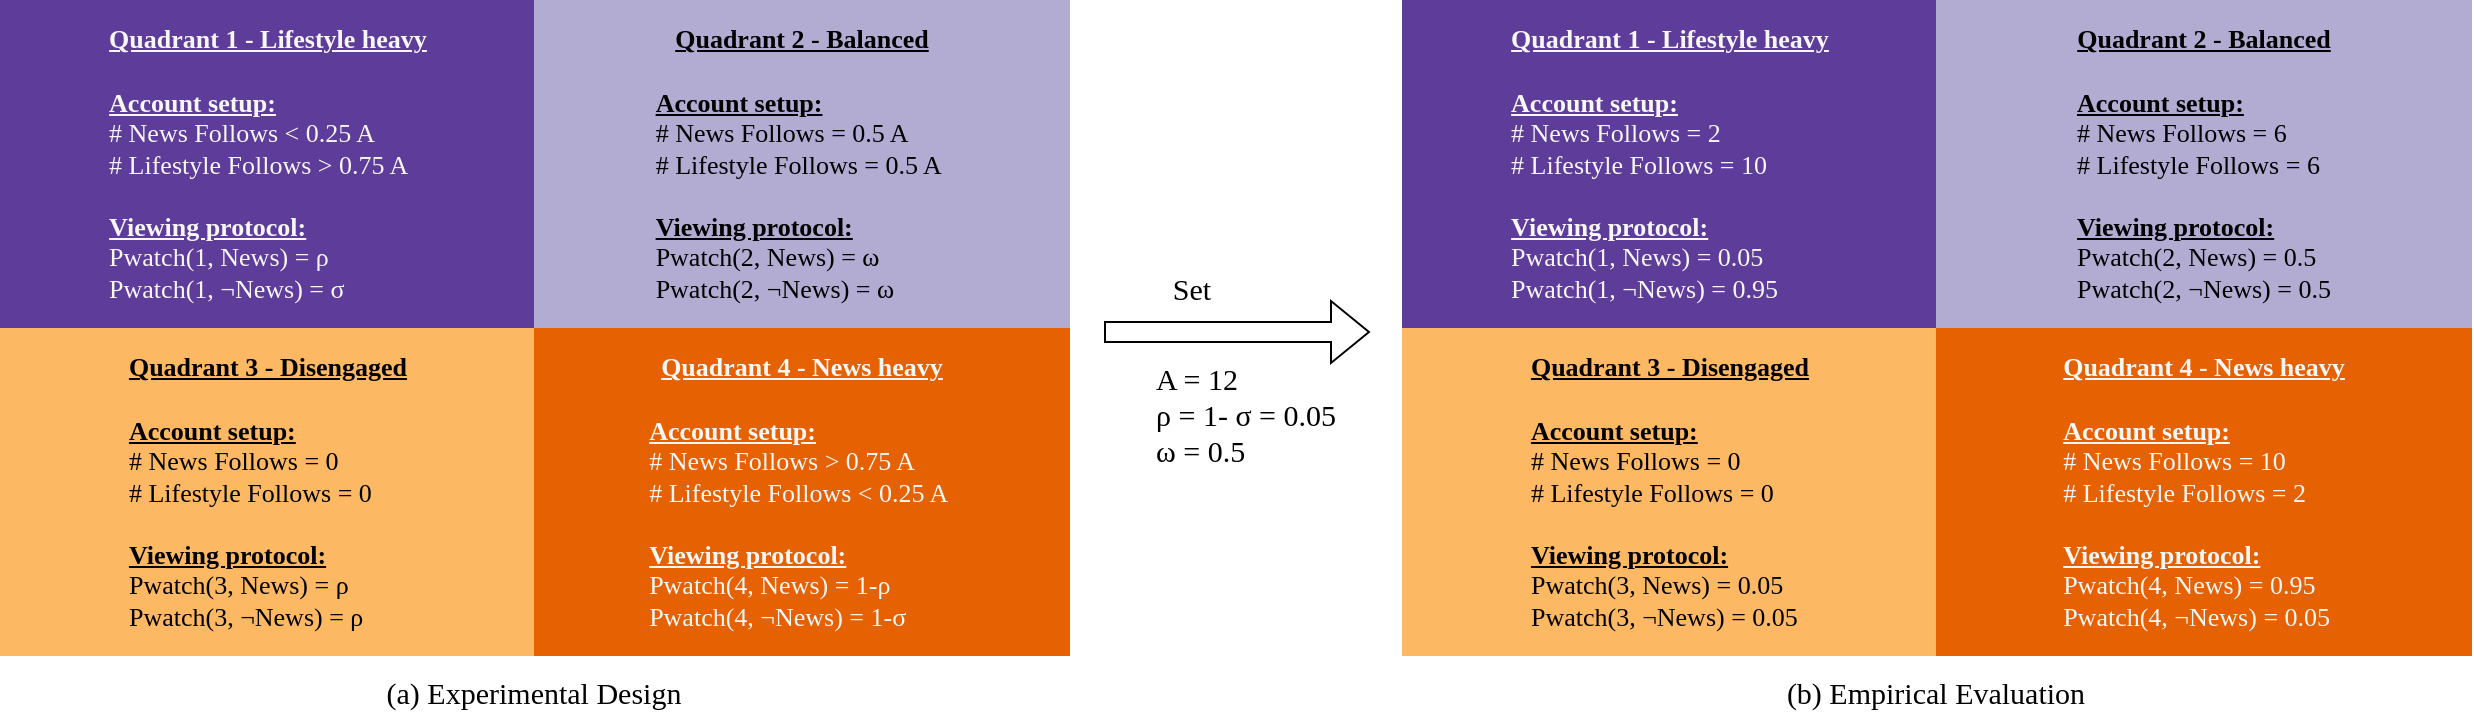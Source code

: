 <mxfile version="26.2.14">
  <diagram name="Page-1" id="hRr5kimbQxW6g2onVM2X">
    <mxGraphModel dx="1234" dy="832" grid="1" gridSize="1" guides="1" tooltips="1" connect="1" arrows="1" fold="1" page="1" pageScale="1" pageWidth="850" pageHeight="1100" math="0" shadow="0" adaptiveColors="auto">
      <root>
        <mxCell id="0" />
        <mxCell id="1" parent="0" />
        <mxCell id="ILlvKbUS54B9NnVb6DW4-1" value="&lt;u&gt;&lt;b&gt;Quadrant 1 - Lifestyle heavy&lt;/b&gt;&lt;/u&gt;&lt;div&gt;&lt;u&gt;&lt;br&gt;&lt;/u&gt;&lt;/div&gt;&lt;div&gt;&lt;div style=&quot;text-align: left;&quot;&gt;&lt;u&gt;&lt;b&gt;Account setup:&lt;/b&gt;&lt;/u&gt;&lt;/div&gt;&lt;div style=&quot;text-align: left;&quot;&gt;# News Follows &amp;lt; 0.25 A&lt;/div&gt;&lt;div&gt;&lt;div style=&quot;text-align: left;&quot;&gt;# Lifestyle Follows &amp;gt; 0.75 A&lt;/div&gt;&lt;div style=&quot;text-align: left;&quot;&gt;&lt;br&gt;&lt;/div&gt;&lt;div style=&quot;text-align: left;&quot;&gt;&lt;u&gt;&lt;b&gt;Viewing protocol:&lt;/b&gt;&lt;/u&gt;&lt;/div&gt;&lt;div style=&quot;text-align: left;&quot;&gt;Pwatch(1, News) =&amp;nbsp;ρ&lt;br&gt;&lt;/div&gt;&lt;/div&gt;&lt;div style=&quot;text-align: left;&quot;&gt;Pwatch(1,&amp;nbsp;&lt;span&gt;¬&lt;/span&gt;News) =&amp;nbsp;&lt;span&gt;σ&lt;/span&gt;&lt;/div&gt;&lt;/div&gt;" style="rounded=0;whiteSpace=wrap;html=1;fillColor=#5E3C99;strokeColor=none;fontColor=#F7F7F7;fontFamily=Times New Roman;fontSize=13;" vertex="1" parent="1">
          <mxGeometry x="16" y="11" width="268" height="164" as="geometry" />
        </mxCell>
        <mxCell id="ILlvKbUS54B9NnVb6DW4-2" value="&lt;u style=&quot;caret-color: rgb(247, 247, 247);&quot;&gt;&lt;b&gt;Quadrant 2 - Balanced&lt;/b&gt;&lt;/u&gt;&lt;div style=&quot;caret-color: rgb(247, 247, 247);&quot;&gt;&lt;u&gt;&lt;br&gt;&lt;/u&gt;&lt;/div&gt;&lt;div style=&quot;caret-color: rgb(247, 247, 247);&quot;&gt;&lt;div style=&quot;text-align: left;&quot;&gt;&lt;u&gt;&lt;b&gt;Account setup:&lt;/b&gt;&lt;/u&gt;&lt;/div&gt;&lt;div style=&quot;text-align: left;&quot;&gt;&lt;span&gt;# News Follows = 0.5 A&lt;/span&gt;&lt;/div&gt;&lt;div&gt;&lt;div style=&quot;text-align: left;&quot;&gt;&lt;span&gt;# Lifestyle Follows = 0.5 A&amp;nbsp;&lt;/span&gt;&lt;/div&gt;&lt;div style=&quot;text-align: left;&quot;&gt;&lt;span&gt;&lt;br&gt;&lt;/span&gt;&lt;/div&gt;&lt;div style=&quot;text-align: left;&quot;&gt;&lt;u&gt;&lt;b&gt;Viewing protocol:&lt;/b&gt;&lt;/u&gt;&lt;/div&gt;&lt;div style=&quot;text-align: left;&quot;&gt;Pwatch(2, News) =&amp;nbsp;ω&lt;br&gt;&lt;/div&gt;&lt;/div&gt;&lt;div style=&quot;text-align: left;&quot;&gt;&lt;span&gt;Pwatch(2,&amp;nbsp;¬News) =&amp;nbsp;&lt;/span&gt;ω&lt;/div&gt;&lt;/div&gt;" style="rounded=0;whiteSpace=wrap;html=1;fillColor=#B2ABD2;strokeColor=none;fontColor=#000000;fontFamily=Times New Roman;fontSize=13;" vertex="1" parent="1">
          <mxGeometry x="283" y="11" width="268" height="164" as="geometry" />
        </mxCell>
        <mxCell id="ILlvKbUS54B9NnVb6DW4-3" value="&lt;u style=&quot;caret-color: rgb(247, 247, 247);&quot;&gt;&lt;b&gt;Quadrant 3 - Disengaged&lt;/b&gt;&lt;/u&gt;&lt;div style=&quot;caret-color: rgb(247, 247, 247);&quot;&gt;&lt;u&gt;&lt;br&gt;&lt;/u&gt;&lt;/div&gt;&lt;div style=&quot;caret-color: rgb(247, 247, 247);&quot;&gt;&lt;div style=&quot;text-align: left;&quot;&gt;&lt;u&gt;&lt;b&gt;Account setup:&lt;/b&gt;&lt;/u&gt;&lt;/div&gt;&lt;div style=&quot;text-align: left;&quot;&gt;# News Follows = 0&lt;/div&gt;&lt;div&gt;&lt;div style=&quot;text-align: left;&quot;&gt;# Lifestyle Follows = 0&lt;/div&gt;&lt;div style=&quot;text-align: left;&quot;&gt;&lt;br&gt;&lt;/div&gt;&lt;div style=&quot;text-align: left;&quot;&gt;&lt;u&gt;&lt;b&gt;Viewing protocol:&lt;/b&gt;&lt;/u&gt;&lt;/div&gt;&lt;div style=&quot;text-align: left;&quot;&gt;Pwatch(3, News) =&amp;nbsp;ρ&lt;br&gt;&lt;/div&gt;&lt;/div&gt;&lt;div style=&quot;text-align: left;&quot;&gt;Pwatch(3,&amp;nbsp;¬News) = ρ&lt;/div&gt;&lt;/div&gt;" style="rounded=0;whiteSpace=wrap;html=1;fillColor=#FDB863;strokeColor=none;fontColor=#000000;fontFamily=Times New Roman;fontSize=13;" vertex="1" parent="1">
          <mxGeometry x="16" y="175" width="268" height="164" as="geometry" />
        </mxCell>
        <mxCell id="ILlvKbUS54B9NnVb6DW4-4" value="&lt;u&gt;&lt;b&gt;Quadrant 4 - News heavy&lt;/b&gt;&lt;/u&gt;&lt;div&gt;&lt;u&gt;&lt;br&gt;&lt;/u&gt;&lt;/div&gt;&lt;div&gt;&lt;div style=&quot;text-align: left;&quot;&gt;&lt;u&gt;&lt;b&gt;Account setup:&lt;/b&gt;&lt;/u&gt;&lt;/div&gt;&lt;div style=&quot;text-align: left;&quot;&gt;# News Follows &amp;gt; 0.75 A&lt;/div&gt;&lt;div&gt;&lt;div style=&quot;text-align: left;&quot;&gt;# Lifestyle Follows &amp;lt; 0.25 A&amp;nbsp;&lt;/div&gt;&lt;div style=&quot;text-align: left;&quot;&gt;&lt;br&gt;&lt;/div&gt;&lt;div style=&quot;text-align: left;&quot;&gt;&lt;u&gt;&lt;b&gt;Viewing protocol:&lt;/b&gt;&lt;/u&gt;&lt;/div&gt;&lt;div style=&quot;text-align: left;&quot;&gt;Pwatch(4, News) = 1-ρ&lt;br&gt;&lt;/div&gt;&lt;/div&gt;&lt;div style=&quot;text-align: left;&quot;&gt;Pwatch(4,&amp;nbsp;¬News) = 1-σ&lt;/div&gt;&lt;/div&gt;" style="rounded=0;whiteSpace=wrap;html=1;fillColor=#E66101;strokeColor=none;fontColor=#F7F7F7;fontFamily=Times New Roman;fontSize=13;" vertex="1" parent="1">
          <mxGeometry x="283" y="175" width="268" height="164" as="geometry" />
        </mxCell>
        <mxCell id="ILlvKbUS54B9NnVb6DW4-13" value="(a) Experimental Design" style="text;html=1;align=center;verticalAlign=middle;whiteSpace=wrap;rounded=0;fontFamily=Times New Roman;fontSize=15;" vertex="1" parent="1">
          <mxGeometry x="188" y="342" width="190" height="30" as="geometry" />
        </mxCell>
        <mxCell id="ILlvKbUS54B9NnVb6DW4-14" value="&lt;u&gt;&lt;b&gt;Quadrant 1 - Lifestyle heavy&lt;/b&gt;&lt;/u&gt;&lt;div&gt;&lt;u&gt;&lt;br&gt;&lt;/u&gt;&lt;/div&gt;&lt;div&gt;&lt;div style=&quot;text-align: left;&quot;&gt;&lt;u&gt;&lt;b&gt;Account setup:&lt;/b&gt;&lt;/u&gt;&lt;/div&gt;&lt;div style=&quot;text-align: left;&quot;&gt;# News Follows = 2&lt;/div&gt;&lt;div&gt;&lt;div style=&quot;text-align: left;&quot;&gt;# Lifestyle Follows = 10&lt;/div&gt;&lt;div style=&quot;text-align: left;&quot;&gt;&lt;br&gt;&lt;/div&gt;&lt;div style=&quot;text-align: left;&quot;&gt;&lt;u&gt;&lt;b&gt;Viewing protocol:&lt;/b&gt;&lt;/u&gt;&lt;/div&gt;&lt;div style=&quot;text-align: left;&quot;&gt;Pwatch(1, News) = 0.05&lt;br&gt;&lt;/div&gt;&lt;/div&gt;&lt;div style=&quot;text-align: left;&quot;&gt;Pwatch(1,&amp;nbsp;&lt;span&gt;¬&lt;/span&gt;News) = 0.95&lt;/div&gt;&lt;/div&gt;" style="rounded=0;whiteSpace=wrap;html=1;fillColor=#5E3C99;strokeColor=none;fontColor=#F7F7F7;fontFamily=Times New Roman;fontSize=13;" vertex="1" parent="1">
          <mxGeometry x="717" y="11" width="268" height="164" as="geometry" />
        </mxCell>
        <mxCell id="ILlvKbUS54B9NnVb6DW4-15" value="&lt;u style=&quot;caret-color: rgb(247, 247, 247);&quot;&gt;&lt;b&gt;Quadrant 2 - Balanced&lt;/b&gt;&lt;/u&gt;&lt;div style=&quot;caret-color: rgb(247, 247, 247);&quot;&gt;&lt;u&gt;&lt;br&gt;&lt;/u&gt;&lt;/div&gt;&lt;div style=&quot;caret-color: rgb(247, 247, 247);&quot;&gt;&lt;div style=&quot;text-align: left;&quot;&gt;&lt;u&gt;&lt;b&gt;Account setup:&lt;/b&gt;&lt;/u&gt;&lt;/div&gt;&lt;div style=&quot;text-align: left;&quot;&gt;&lt;span&gt;# News Follows = 6&lt;/span&gt;&lt;/div&gt;&lt;div&gt;&lt;div style=&quot;text-align: left;&quot;&gt;&lt;span&gt;# Lifestyle Follows = 6&amp;nbsp;&lt;/span&gt;&lt;/div&gt;&lt;div style=&quot;text-align: left;&quot;&gt;&lt;span&gt;&lt;br&gt;&lt;/span&gt;&lt;/div&gt;&lt;div style=&quot;text-align: left;&quot;&gt;&lt;u&gt;&lt;b&gt;Viewing protocol:&lt;/b&gt;&lt;/u&gt;&lt;/div&gt;&lt;div style=&quot;text-align: left;&quot;&gt;Pwatch(2, News) =&amp;nbsp;0.5&lt;br&gt;&lt;/div&gt;&lt;/div&gt;&lt;div style=&quot;text-align: left;&quot;&gt;&lt;span&gt;Pwatch(2,&amp;nbsp;¬News) = 0.5&lt;/span&gt;&lt;/div&gt;&lt;/div&gt;" style="rounded=0;whiteSpace=wrap;html=1;fillColor=#B2ABD2;strokeColor=none;fontColor=#000000;fontFamily=Times New Roman;fontSize=13;" vertex="1" parent="1">
          <mxGeometry x="984" y="11" width="268" height="164" as="geometry" />
        </mxCell>
        <mxCell id="ILlvKbUS54B9NnVb6DW4-16" value="&lt;u style=&quot;caret-color: rgb(247, 247, 247);&quot;&gt;&lt;b&gt;Quadrant 3 - Disengaged&lt;/b&gt;&lt;/u&gt;&lt;div style=&quot;caret-color: rgb(247, 247, 247);&quot;&gt;&lt;u&gt;&lt;br&gt;&lt;/u&gt;&lt;/div&gt;&lt;div style=&quot;caret-color: rgb(247, 247, 247);&quot;&gt;&lt;div style=&quot;text-align: left;&quot;&gt;&lt;u&gt;&lt;b&gt;Account setup:&lt;/b&gt;&lt;/u&gt;&lt;/div&gt;&lt;div style=&quot;text-align: left;&quot;&gt;# News Follows = 0&lt;/div&gt;&lt;div&gt;&lt;div style=&quot;text-align: left;&quot;&gt;# Lifestyle Follows = 0&lt;/div&gt;&lt;div style=&quot;text-align: left;&quot;&gt;&lt;br&gt;&lt;/div&gt;&lt;div style=&quot;text-align: left;&quot;&gt;&lt;u&gt;&lt;b&gt;Viewing protocol:&lt;/b&gt;&lt;/u&gt;&lt;/div&gt;&lt;div style=&quot;text-align: left;&quot;&gt;Pwatch(3, News) = 0.05&lt;br&gt;&lt;/div&gt;&lt;/div&gt;&lt;div style=&quot;text-align: left;&quot;&gt;Pwatch(3,&amp;nbsp;¬News) = 0.05&lt;/div&gt;&lt;/div&gt;" style="rounded=0;whiteSpace=wrap;html=1;fillColor=#FDB863;strokeColor=none;fontColor=#000000;fontFamily=Times New Roman;fontSize=13;" vertex="1" parent="1">
          <mxGeometry x="717" y="175" width="268" height="164" as="geometry" />
        </mxCell>
        <mxCell id="ILlvKbUS54B9NnVb6DW4-17" value="&lt;u&gt;&lt;b&gt;Quadrant 4 - News heavy&lt;/b&gt;&lt;/u&gt;&lt;div&gt;&lt;u&gt;&lt;br&gt;&lt;/u&gt;&lt;/div&gt;&lt;div&gt;&lt;div style=&quot;text-align: left;&quot;&gt;&lt;u&gt;&lt;b&gt;Account setup:&lt;/b&gt;&lt;/u&gt;&lt;/div&gt;&lt;div style=&quot;text-align: left;&quot;&gt;# News Follows = 10&lt;/div&gt;&lt;div&gt;&lt;div style=&quot;text-align: left;&quot;&gt;# Lifestyle Follows = 2&lt;/div&gt;&lt;div style=&quot;text-align: left;&quot;&gt;&lt;br&gt;&lt;/div&gt;&lt;div style=&quot;text-align: left;&quot;&gt;&lt;u&gt;&lt;b&gt;Viewing protocol:&lt;/b&gt;&lt;/u&gt;&lt;/div&gt;&lt;div style=&quot;text-align: left;&quot;&gt;Pwatch(4, News) = 0.95&lt;br&gt;&lt;/div&gt;&lt;/div&gt;&lt;div style=&quot;text-align: left;&quot;&gt;Pwatch(4,&amp;nbsp;¬News) = 0.05&lt;/div&gt;&lt;/div&gt;" style="rounded=0;whiteSpace=wrap;html=1;fillColor=#E66101;strokeColor=none;fontColor=#F7F7F7;fontFamily=Times New Roman;fontSize=13;" vertex="1" parent="1">
          <mxGeometry x="984" y="175" width="268" height="164" as="geometry" />
        </mxCell>
        <mxCell id="ILlvKbUS54B9NnVb6DW4-18" value="(b) Empirical Evaluation" style="text;html=1;align=center;verticalAlign=middle;whiteSpace=wrap;rounded=0;fontFamily=Times New Roman;fontSize=15;" vertex="1" parent="1">
          <mxGeometry x="889" y="342" width="190" height="30" as="geometry" />
        </mxCell>
        <mxCell id="ILlvKbUS54B9NnVb6DW4-19" value="" style="shape=flexArrow;endArrow=classic;html=1;rounded=0;" edge="1" parent="1">
          <mxGeometry width="50" height="50" relative="1" as="geometry">
            <mxPoint x="568" y="177" as="sourcePoint" />
            <mxPoint x="701" y="177" as="targetPoint" />
          </mxGeometry>
        </mxCell>
        <mxCell id="ILlvKbUS54B9NnVb6DW4-20" value="Set" style="text;html=1;align=center;verticalAlign=middle;whiteSpace=wrap;rounded=0;fontSize=15;fontFamily=Times New Roman;" vertex="1" parent="1">
          <mxGeometry x="582" y="140" width="60" height="30" as="geometry" />
        </mxCell>
        <mxCell id="ILlvKbUS54B9NnVb6DW4-21" value="&lt;span&gt;A = 12&amp;nbsp;&lt;/span&gt;&lt;div&gt;&lt;span&gt;&lt;span style=&quot;caret-color: rgb(247, 247, 247);&quot;&gt;ρ = 1-&amp;nbsp;&lt;/span&gt;&lt;span style=&quot;caret-color: rgb(247, 247, 247);&quot;&gt;σ = 0.05&lt;/span&gt;&lt;/span&gt;&lt;/div&gt;&lt;div&gt;&lt;span&gt;&lt;span style=&quot;caret-color: rgb(247, 247, 247);&quot;&gt;ω = 0.5&lt;/span&gt;&lt;/span&gt;&lt;br&gt;&lt;/div&gt;" style="text;html=1;align=left;verticalAlign=middle;whiteSpace=wrap;rounded=0;fontColor=default;fontSize=15;fontFamily=Times New Roman;" vertex="1" parent="1">
          <mxGeometry x="592" y="203" width="125" height="30" as="geometry" />
        </mxCell>
      </root>
    </mxGraphModel>
  </diagram>
</mxfile>
